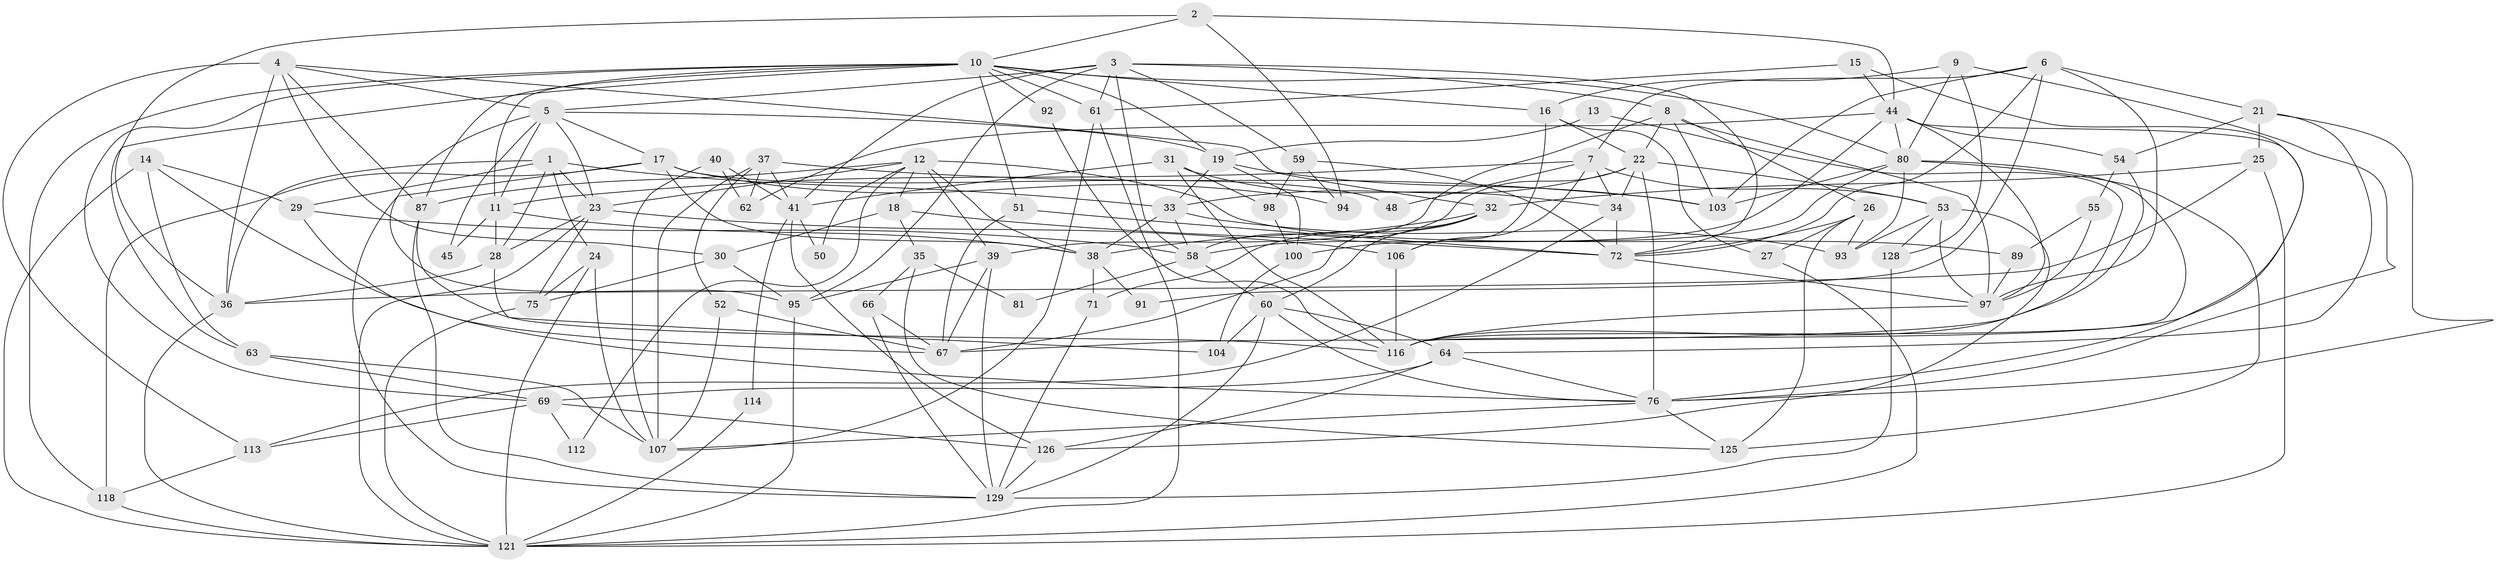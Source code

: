 // Generated by graph-tools (version 1.1) at 2025/52/02/27/25 19:52:08]
// undirected, 89 vertices, 221 edges
graph export_dot {
graph [start="1"]
  node [color=gray90,style=filled];
  1 [super="+124"];
  2 [super="+134"];
  3 [super="+78"];
  4 [super="+101"];
  5 [super="+102"];
  6 [super="+74"];
  7 [super="+46"];
  8 [super="+117"];
  9 [super="+82"];
  10 [super="+47"];
  11 [super="+109"];
  12 [super="+65"];
  13;
  14 [super="+122"];
  15 [super="+86"];
  16 [super="+70"];
  17 [super="+20"];
  18 [super="+49"];
  19 [super="+108"];
  21 [super="+85"];
  22 [super="+56"];
  23 [super="+77"];
  24 [super="+131"];
  25;
  26 [super="+42"];
  27;
  28;
  29;
  30;
  31;
  32 [super="+90"];
  33 [super="+57"];
  34;
  35;
  36 [super="+127"];
  37 [super="+105"];
  38;
  39 [super="+68"];
  40;
  41 [super="+43"];
  44 [super="+120"];
  45;
  48;
  50;
  51;
  52;
  53 [super="+79"];
  54;
  55;
  58;
  59;
  60 [super="+123"];
  61 [super="+96"];
  62;
  63;
  64;
  66;
  67 [super="+73"];
  69 [super="+83"];
  71;
  72 [super="+111"];
  75 [super="+84"];
  76 [super="+119"];
  80 [super="+115"];
  81;
  87 [super="+88"];
  89;
  91;
  92;
  93 [super="+99"];
  94;
  95;
  97;
  98;
  100;
  103;
  104;
  106;
  107 [super="+110"];
  112;
  113 [super="+132"];
  114;
  116 [super="+135"];
  118;
  121 [super="+133"];
  125;
  126;
  128;
  129 [super="+130"];
  1 -- 23;
  1 -- 29;
  1 -- 33;
  1 -- 36;
  1 -- 28;
  1 -- 24;
  2 -- 44;
  2 -- 10;
  2 -- 36;
  2 -- 94;
  3 -- 72;
  3 -- 95;
  3 -- 8;
  3 -- 58;
  3 -- 61;
  3 -- 59;
  3 -- 41;
  3 -- 5;
  4 -- 32;
  4 -- 30;
  4 -- 87;
  4 -- 113;
  4 -- 5;
  4 -- 36;
  5 -- 95;
  5 -- 11;
  5 -- 23;
  5 -- 19;
  5 -- 45;
  5 -- 17;
  6 -- 21;
  6 -- 7;
  6 -- 97;
  6 -- 91;
  6 -- 103;
  6 -- 72;
  7 -- 34;
  7 -- 48;
  7 -- 53;
  7 -- 11;
  7 -- 106;
  8 -- 22;
  8 -- 103;
  8 -- 97;
  8 -- 26;
  8 -- 39;
  9 -- 76;
  9 -- 80;
  9 -- 128;
  9 -- 16;
  10 -- 118;
  10 -- 16;
  10 -- 19;
  10 -- 69;
  10 -- 11;
  10 -- 51;
  10 -- 92;
  10 -- 61;
  10 -- 63;
  10 -- 87;
  10 -- 80;
  11 -- 28;
  11 -- 38;
  11 -- 45;
  12 -- 87;
  12 -- 18;
  12 -- 23;
  12 -- 50;
  12 -- 112;
  12 -- 38;
  12 -- 39;
  12 -- 89;
  13 -- 116;
  13 -- 19;
  14 -- 63;
  14 -- 29;
  14 -- 121;
  14 -- 67;
  15 -- 44;
  15 -- 116;
  15 -- 61;
  16 -- 27;
  16 -- 106;
  16 -- 22;
  17 -- 94;
  17 -- 118;
  17 -- 48;
  17 -- 129;
  17 -- 38;
  18 -- 30;
  18 -- 35;
  18 -- 72;
  19 -- 100;
  19 -- 33;
  19 -- 103;
  21 -- 64;
  21 -- 54;
  21 -- 25;
  21 -- 76;
  22 -- 53;
  22 -- 76;
  22 -- 33;
  22 -- 34;
  22 -- 58;
  23 -- 121;
  23 -- 106;
  23 -- 28;
  23 -- 75;
  24 -- 107;
  24 -- 75;
  24 -- 121;
  25 -- 121;
  25 -- 32;
  25 -- 36;
  26 -- 125;
  26 -- 93;
  26 -- 72;
  26 -- 27;
  27 -- 121;
  28 -- 104;
  28 -- 36;
  29 -- 58;
  29 -- 76;
  30 -- 95;
  30 -- 75;
  31 -- 41;
  31 -- 34;
  31 -- 98;
  31 -- 116;
  32 -- 67;
  32 -- 38;
  32 -- 71;
  32 -- 60;
  33 -- 93;
  33 -- 38;
  33 -- 58;
  34 -- 72;
  34 -- 113;
  35 -- 66;
  35 -- 81;
  35 -- 125;
  36 -- 121;
  37 -- 52;
  37 -- 41;
  37 -- 107;
  37 -- 62;
  37 -- 103;
  38 -- 71;
  38 -- 91;
  39 -- 95;
  39 -- 67;
  39 -- 129;
  40 -- 41;
  40 -- 62;
  40 -- 107;
  41 -- 50;
  41 -- 114;
  41 -- 126;
  44 -- 97;
  44 -- 54;
  44 -- 58;
  44 -- 62;
  44 -- 76;
  44 -- 80;
  51 -- 67;
  51 -- 72;
  52 -- 107;
  52 -- 67;
  53 -- 97;
  53 -- 128;
  53 -- 126;
  53 -- 93 [weight=2];
  54 -- 55;
  54 -- 67;
  55 -- 97;
  55 -- 89;
  58 -- 81;
  58 -- 60;
  59 -- 98;
  59 -- 72;
  59 -- 94;
  60 -- 129;
  60 -- 64;
  60 -- 104;
  60 -- 76;
  61 -- 121;
  61 -- 107;
  63 -- 69;
  63 -- 107;
  64 -- 76;
  64 -- 126;
  64 -- 69;
  66 -- 129;
  66 -- 67;
  69 -- 126;
  69 -- 112;
  69 -- 113;
  71 -- 129;
  72 -- 97;
  75 -- 121;
  76 -- 107;
  76 -- 125;
  80 -- 103;
  80 -- 116;
  80 -- 100;
  80 -- 125;
  80 -- 93;
  87 -- 116;
  87 -- 129;
  89 -- 97;
  92 -- 116;
  95 -- 121;
  97 -- 116;
  98 -- 100;
  100 -- 104;
  106 -- 116;
  113 -- 118;
  114 -- 121;
  118 -- 121;
  126 -- 129;
  128 -- 129;
}
